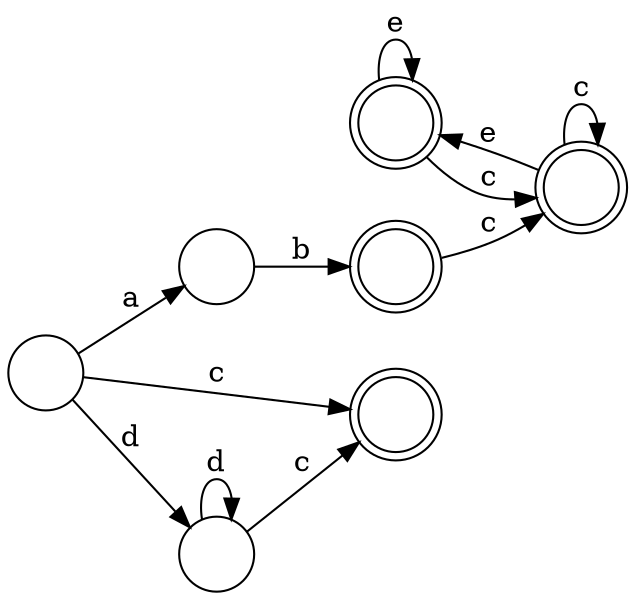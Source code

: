 digraph {
  rankdir=LR;
  size="8,5"
  node[shape=doublecircle,label=""]; 7 6 3 5;
  node[shape=circle,label=""];
  4 -> 5[label="b"];
  1 -> 2[label="d"];
  1 -> 3[label="c"];
  1 -> 4[label="a"];
  5 -> 6[label="c"];
  2 -> 3[label="c"];
  2 -> 2[label="d"];
  6 -> 7[label="e"];
  6 -> 6[label="c"];
  7 -> 7[label="e"];
  7 -> 6[label="c"];
}
